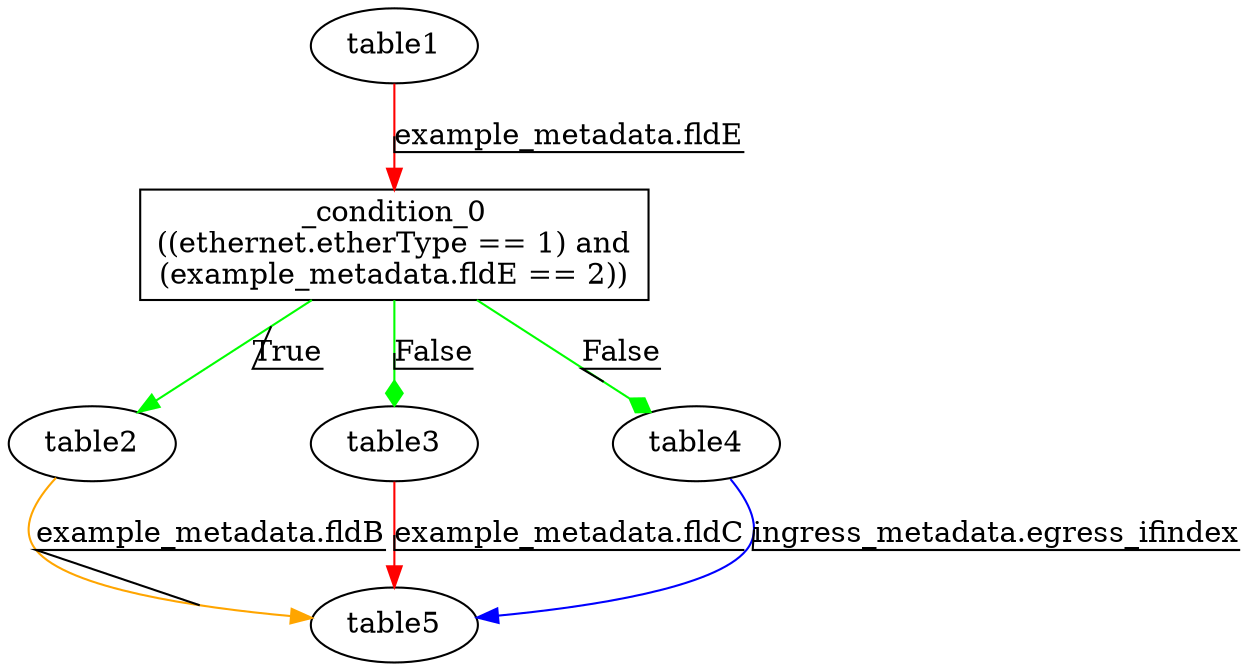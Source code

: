 digraph ingress {
_condition_0 [ shape=box label="_condition_0\n((ethernet.etherType == 1) and
(example_metadata.fldE == 2))"];
table1 [ label="table1"];
table2 [ label="table2"];
table3 [ label="table3"];
table4 [ label="table4"];
table5 [ label="table5"];
_condition_0 -> table2 [color=green label="True" decorate=true ];
_condition_0 -> table3 [color=green label="False" decorate=true  arrowhead = diamond];
_condition_0 -> table4 [color=green label="False" decorate=true  arrowhead = diamond];
table1 -> _condition_0 [color=red label="example_metadata.fldE" decorate=true ];
table2 -> table5 [color=orange label="example_metadata.fldB" decorate=true ];
table3 -> table5 [color=red label="example_metadata.fldC" decorate=true ];
table4 -> table5 [color=blue label="ingress_metadata.egress_ifindex" decorate=true ];
}
